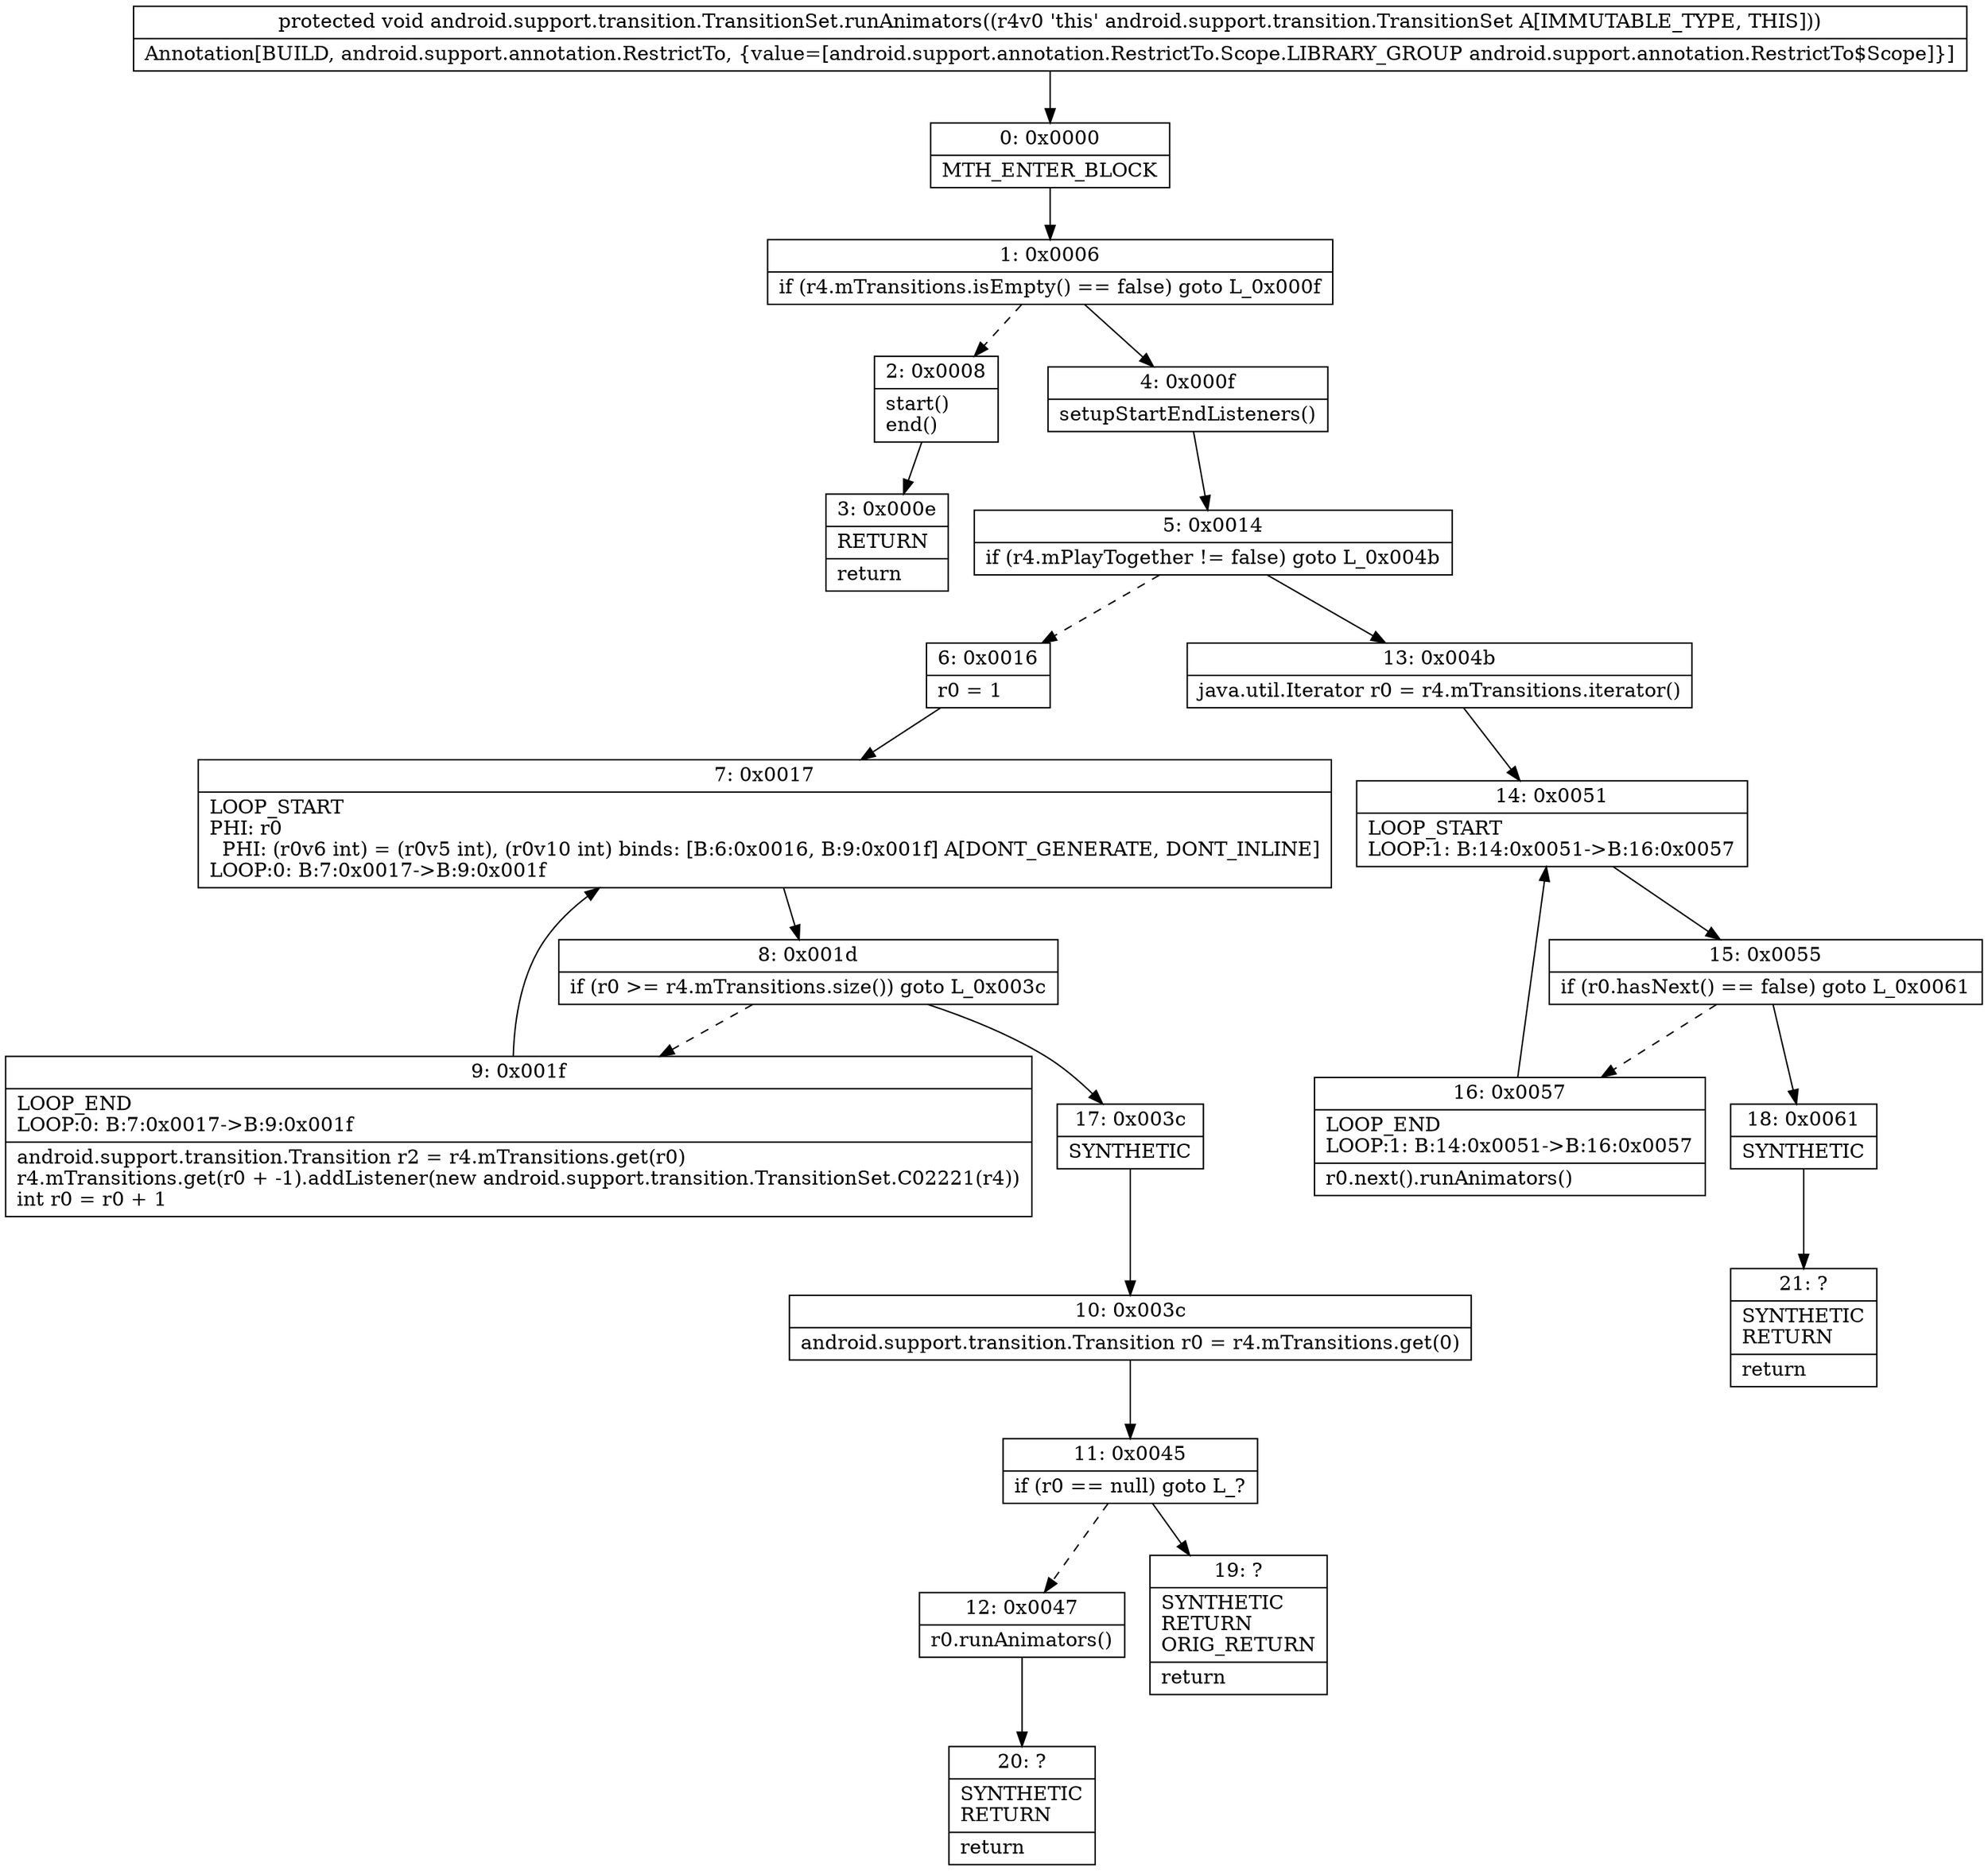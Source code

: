 digraph "CFG forandroid.support.transition.TransitionSet.runAnimators()V" {
Node_0 [shape=record,label="{0\:\ 0x0000|MTH_ENTER_BLOCK\l}"];
Node_1 [shape=record,label="{1\:\ 0x0006|if (r4.mTransitions.isEmpty() == false) goto L_0x000f\l}"];
Node_2 [shape=record,label="{2\:\ 0x0008|start()\lend()\l}"];
Node_3 [shape=record,label="{3\:\ 0x000e|RETURN\l|return\l}"];
Node_4 [shape=record,label="{4\:\ 0x000f|setupStartEndListeners()\l}"];
Node_5 [shape=record,label="{5\:\ 0x0014|if (r4.mPlayTogether != false) goto L_0x004b\l}"];
Node_6 [shape=record,label="{6\:\ 0x0016|r0 = 1\l}"];
Node_7 [shape=record,label="{7\:\ 0x0017|LOOP_START\lPHI: r0 \l  PHI: (r0v6 int) = (r0v5 int), (r0v10 int) binds: [B:6:0x0016, B:9:0x001f] A[DONT_GENERATE, DONT_INLINE]\lLOOP:0: B:7:0x0017\-\>B:9:0x001f\l}"];
Node_8 [shape=record,label="{8\:\ 0x001d|if (r0 \>= r4.mTransitions.size()) goto L_0x003c\l}"];
Node_9 [shape=record,label="{9\:\ 0x001f|LOOP_END\lLOOP:0: B:7:0x0017\-\>B:9:0x001f\l|android.support.transition.Transition r2 = r4.mTransitions.get(r0)\lr4.mTransitions.get(r0 + \-1).addListener(new android.support.transition.TransitionSet.C02221(r4))\lint r0 = r0 + 1\l}"];
Node_10 [shape=record,label="{10\:\ 0x003c|android.support.transition.Transition r0 = r4.mTransitions.get(0)\l}"];
Node_11 [shape=record,label="{11\:\ 0x0045|if (r0 == null) goto L_?\l}"];
Node_12 [shape=record,label="{12\:\ 0x0047|r0.runAnimators()\l}"];
Node_13 [shape=record,label="{13\:\ 0x004b|java.util.Iterator r0 = r4.mTransitions.iterator()\l}"];
Node_14 [shape=record,label="{14\:\ 0x0051|LOOP_START\lLOOP:1: B:14:0x0051\-\>B:16:0x0057\l}"];
Node_15 [shape=record,label="{15\:\ 0x0055|if (r0.hasNext() == false) goto L_0x0061\l}"];
Node_16 [shape=record,label="{16\:\ 0x0057|LOOP_END\lLOOP:1: B:14:0x0051\-\>B:16:0x0057\l|r0.next().runAnimators()\l}"];
Node_17 [shape=record,label="{17\:\ 0x003c|SYNTHETIC\l}"];
Node_18 [shape=record,label="{18\:\ 0x0061|SYNTHETIC\l}"];
Node_19 [shape=record,label="{19\:\ ?|SYNTHETIC\lRETURN\lORIG_RETURN\l|return\l}"];
Node_20 [shape=record,label="{20\:\ ?|SYNTHETIC\lRETURN\l|return\l}"];
Node_21 [shape=record,label="{21\:\ ?|SYNTHETIC\lRETURN\l|return\l}"];
MethodNode[shape=record,label="{protected void android.support.transition.TransitionSet.runAnimators((r4v0 'this' android.support.transition.TransitionSet A[IMMUTABLE_TYPE, THIS]))  | Annotation[BUILD, android.support.annotation.RestrictTo, \{value=[android.support.annotation.RestrictTo.Scope.LIBRARY_GROUP android.support.annotation.RestrictTo$Scope]\}]\l}"];
MethodNode -> Node_0;
Node_0 -> Node_1;
Node_1 -> Node_2[style=dashed];
Node_1 -> Node_4;
Node_2 -> Node_3;
Node_4 -> Node_5;
Node_5 -> Node_6[style=dashed];
Node_5 -> Node_13;
Node_6 -> Node_7;
Node_7 -> Node_8;
Node_8 -> Node_9[style=dashed];
Node_8 -> Node_17;
Node_9 -> Node_7;
Node_10 -> Node_11;
Node_11 -> Node_12[style=dashed];
Node_11 -> Node_19;
Node_12 -> Node_20;
Node_13 -> Node_14;
Node_14 -> Node_15;
Node_15 -> Node_16[style=dashed];
Node_15 -> Node_18;
Node_16 -> Node_14;
Node_17 -> Node_10;
Node_18 -> Node_21;
}

